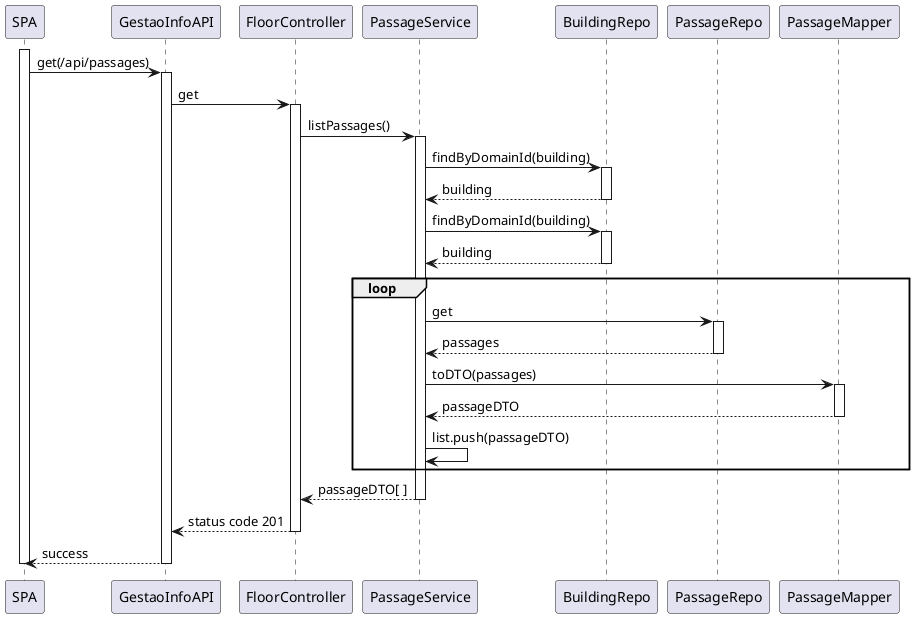 @startuml

activate SPA
SPA -> GestaoInfoAPI : get(/api/passages)
activate GestaoInfoAPI

GestaoInfoAPI -> FloorController : get
activate FloorController

FloorController -> PassageService : listPassages()
activate PassageService

PassageService -> BuildingRepo : findByDomainId(building)
activate BuildingRepo

BuildingRepo --> PassageService : building
deactivate BuildingRepo

PassageService -> BuildingRepo : findByDomainId(building)
activate BuildingRepo

BuildingRepo --> PassageService : building
deactivate BuildingRepo

loop
    PassageService -> PassageRepo : get
    activate PassageRepo

    PassageRepo --> PassageService : passages
    deactivate PassageRepo

    PassageService -> PassageMapper : toDTO(passages)
    activate PassageMapper

    PassageMapper --> PassageService : passageDTO
    deactivate PassageMapper

    PassageService -> PassageService : list.push(passageDTO)
end

PassageService --> FloorController : passageDTO[ ]
deactivate PassageService

FloorController --> GestaoInfoAPI : status code 201
deactivate FloorController

GestaoInfoAPI --> SPA : success
deactivate GestaoInfoAPI

deactivate SPA

@enduml